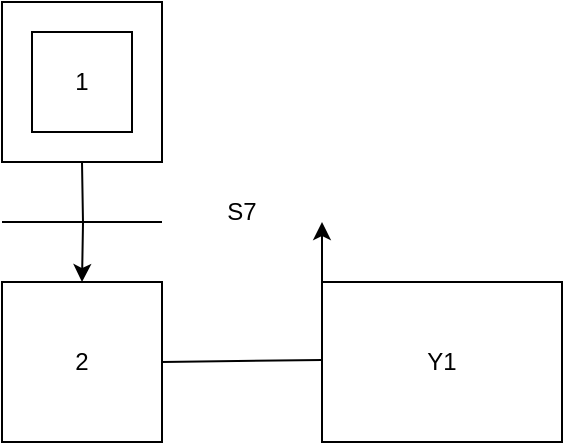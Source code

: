 <mxfile version="24.7.17">
  <diagram id="C5RBs43oDa-KdzZeNtuy" name="Page-1">
    <mxGraphModel dx="1009" dy="507" grid="1" gridSize="10" guides="1" tooltips="1" connect="1" arrows="1" fold="1" page="1" pageScale="1" pageWidth="827" pageHeight="1169" math="0" shadow="0">
      <root>
        <mxCell id="WIyWlLk6GJQsqaUBKTNV-0" />
        <mxCell id="WIyWlLk6GJQsqaUBKTNV-1" parent="WIyWlLk6GJQsqaUBKTNV-0" />
        <mxCell id="Tip-lkdg16izol2r0epo-2" value="" style="group" parent="WIyWlLk6GJQsqaUBKTNV-1" vertex="1" connectable="0">
          <mxGeometry x="200" y="340" width="80" height="80" as="geometry" />
        </mxCell>
        <mxCell id="Tip-lkdg16izol2r0epo-0" value="" style="whiteSpace=wrap;html=1;aspect=fixed;" parent="Tip-lkdg16izol2r0epo-2" vertex="1">
          <mxGeometry width="80" height="80" as="geometry" />
        </mxCell>
        <mxCell id="Tip-lkdg16izol2r0epo-1" value="1" style="whiteSpace=wrap;html=1;aspect=fixed;" parent="Tip-lkdg16izol2r0epo-2" vertex="1">
          <mxGeometry x="15" y="15" width="50" height="50" as="geometry" />
        </mxCell>
        <mxCell id="Tip-lkdg16izol2r0epo-3" value="2" style="whiteSpace=wrap;html=1;aspect=fixed;" parent="WIyWlLk6GJQsqaUBKTNV-1" vertex="1">
          <mxGeometry x="200" y="480" width="80" height="80" as="geometry" />
        </mxCell>
        <mxCell id="zizdQAcy_swnnLg_s33c-1" style="edgeStyle=orthogonalEdgeStyle;rounded=0;orthogonalLoop=1;jettySize=auto;html=1;" parent="WIyWlLk6GJQsqaUBKTNV-1" target="Tip-lkdg16izol2r0epo-3" edge="1">
          <mxGeometry relative="1" as="geometry">
            <mxPoint x="240" y="420" as="sourcePoint" />
            <mxPoint x="240" y="480" as="targetPoint" />
          </mxGeometry>
        </mxCell>
        <mxCell id="zizdQAcy_swnnLg_s33c-2" value="" style="endArrow=none;html=1;rounded=0;" parent="WIyWlLk6GJQsqaUBKTNV-1" edge="1">
          <mxGeometry width="50" height="50" relative="1" as="geometry">
            <mxPoint x="200" y="450" as="sourcePoint" />
            <mxPoint x="280" y="450" as="targetPoint" />
          </mxGeometry>
        </mxCell>
        <mxCell id="DZSAn2H4csBoIOzvJdjt-11" value="S7" style="text;html=1;align=center;verticalAlign=middle;whiteSpace=wrap;rounded=0;" parent="WIyWlLk6GJQsqaUBKTNV-1" vertex="1">
          <mxGeometry x="290" y="430" width="60" height="30" as="geometry" />
        </mxCell>
        <mxCell id="DZSAn2H4csBoIOzvJdjt-12" value="" style="endArrow=none;html=1;rounded=0;" parent="WIyWlLk6GJQsqaUBKTNV-1" edge="1">
          <mxGeometry width="50" height="50" relative="1" as="geometry">
            <mxPoint x="280" y="520" as="sourcePoint" />
            <mxPoint x="360" y="519" as="targetPoint" />
          </mxGeometry>
        </mxCell>
        <mxCell id="DZSAn2H4csBoIOzvJdjt-14" value="Y1" style="rounded=0;whiteSpace=wrap;html=1;" parent="WIyWlLk6GJQsqaUBKTNV-1" vertex="1">
          <mxGeometry x="360" y="480" width="120" height="80" as="geometry" />
        </mxCell>
        <mxCell id="DZSAn2H4csBoIOzvJdjt-17" style="edgeStyle=orthogonalEdgeStyle;rounded=0;orthogonalLoop=1;jettySize=auto;html=1;exitX=0;exitY=0;exitDx=0;exitDy=0;" parent="WIyWlLk6GJQsqaUBKTNV-1" source="DZSAn2H4csBoIOzvJdjt-14" edge="1">
          <mxGeometry relative="1" as="geometry">
            <mxPoint x="250" y="570" as="sourcePoint" />
            <mxPoint x="360" y="450" as="targetPoint" />
          </mxGeometry>
        </mxCell>
      </root>
    </mxGraphModel>
  </diagram>
</mxfile>
